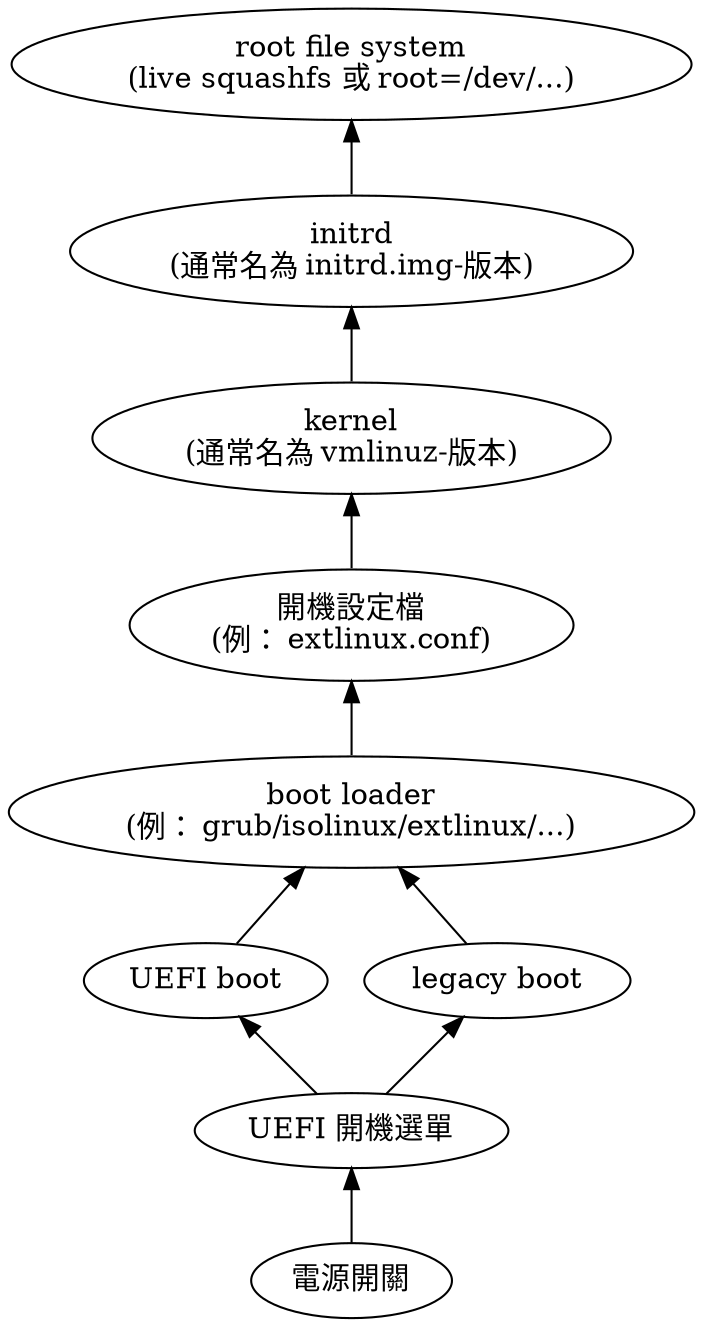 digraph "bus apps: inefficient" {

    rankdir = BT;
    overlap = scale;

    power [ label="電源開關" ];
    UEFI_menu [ label="UEFI 開機選單" ];
    uefi_boot [ label="UEFI boot" ];
    legacy_boot [ label="legacy boot" ];
    boot_loader [ label="boot loader\n(例： grub/isolinux/extlinux/...)" ];
    config [ label="開機設定檔\n(例： extlinux.conf)" ];
    kernel [ label="kernel\n(通常名為 vmlinuz-版本)" ];
    initrd [ label="initrd\n(通常名為 initrd.img-版本)" ];
    rootfs [ label="root file system\n(live squashfs 或 root=/dev/...)" ];

    power -> UEFI_menu -> { uefi_boot legacy_boot }
	  -> boot_loader -> config -> kernel -> initrd -> rootfs;
}

